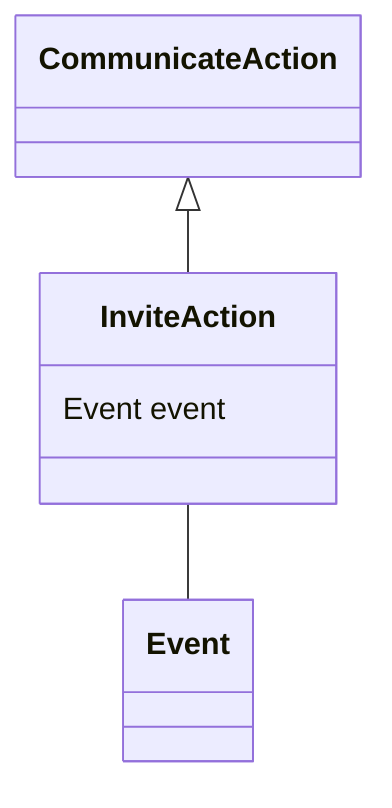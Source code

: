 classDiagram
  InviteAction -- Event


CommunicateAction <|-- InviteAction
class InviteAction {

  Event event

}